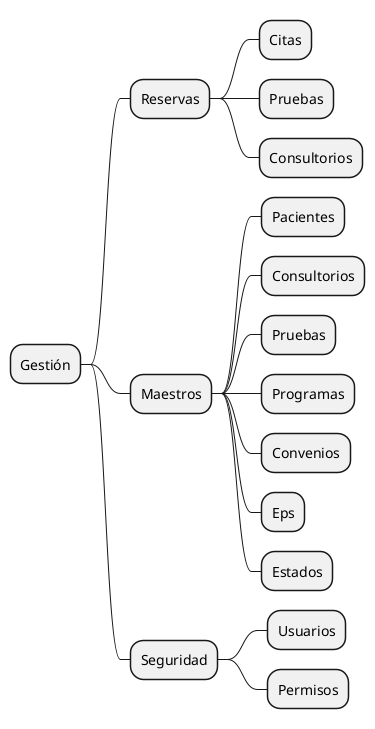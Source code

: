 @startmindmap
* Gestión
** Reservas
*** Citas
*** Pruebas
*** Consultorios
** Maestros
*** Pacientes
*** Consultorios
*** Pruebas
*** Programas
*** Convenios
*** Eps
*** Estados
** Seguridad
*** Usuarios
*** Permisos
@endmindmap

